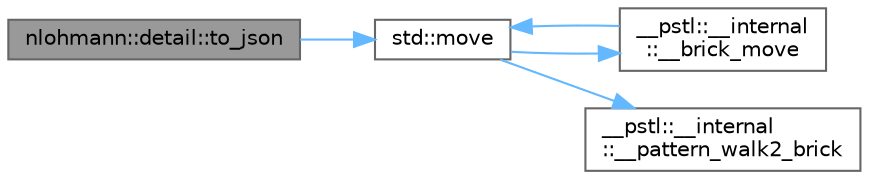 digraph "nlohmann::detail::to_json"
{
 // LATEX_PDF_SIZE
  bgcolor="transparent";
  edge [fontname=Helvetica,fontsize=10,labelfontname=Helvetica,labelfontsize=10];
  node [fontname=Helvetica,fontsize=10,shape=box,height=0.2,width=0.4];
  rankdir="LR";
  Node1 [id="Node000001",label="nlohmann::detail::to_json",height=0.2,width=0.4,color="gray40", fillcolor="grey60", style="filled", fontcolor="black",tooltip=" "];
  Node1 -> Node2 [id="edge5_Node000001_Node000002",color="steelblue1",style="solid",tooltip=" "];
  Node2 [id="Node000002",label="std::move",height=0.2,width=0.4,color="grey40", fillcolor="white", style="filled",URL="$namespacestd.html#ac7095819f6a8da64d69b1ee3029c52be",tooltip=" "];
  Node2 -> Node3 [id="edge6_Node000002_Node000003",color="steelblue1",style="solid",tooltip=" "];
  Node3 [id="Node000003",label="__pstl::__internal\l::__brick_move",height=0.2,width=0.4,color="grey40", fillcolor="white", style="filled",URL="$namespace____pstl_1_1____internal.html#a6d4b0add6bd0d4764ea4e41cde92d975",tooltip=" "];
  Node3 -> Node2 [id="edge7_Node000003_Node000002",color="steelblue1",style="solid",tooltip=" "];
  Node2 -> Node4 [id="edge8_Node000002_Node000004",color="steelblue1",style="solid",tooltip=" "];
  Node4 [id="Node000004",label="__pstl::__internal\l::__pattern_walk2_brick",height=0.2,width=0.4,color="grey40", fillcolor="white", style="filled",URL="$namespace____pstl_1_1____internal.html#a28e6956cf2cd3d8cfe4949d41a700cc5",tooltip=" "];
}
